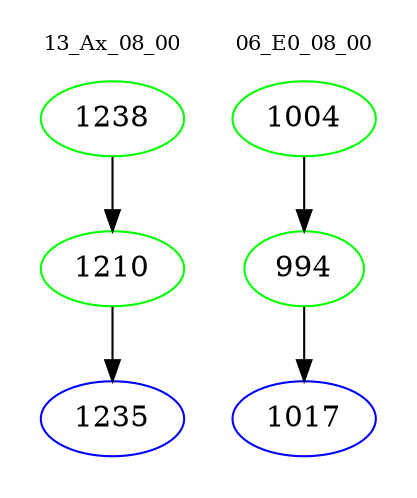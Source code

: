 digraph{
subgraph cluster_0 {
color = white
label = "13_Ax_08_00";
fontsize=10;
T0_1238 [label="1238", color="green"]
T0_1238 -> T0_1210 [color="black"]
T0_1210 [label="1210", color="green"]
T0_1210 -> T0_1235 [color="black"]
T0_1235 [label="1235", color="blue"]
}
subgraph cluster_1 {
color = white
label = "06_E0_08_00";
fontsize=10;
T1_1004 [label="1004", color="green"]
T1_1004 -> T1_994 [color="black"]
T1_994 [label="994", color="green"]
T1_994 -> T1_1017 [color="black"]
T1_1017 [label="1017", color="blue"]
}
}
